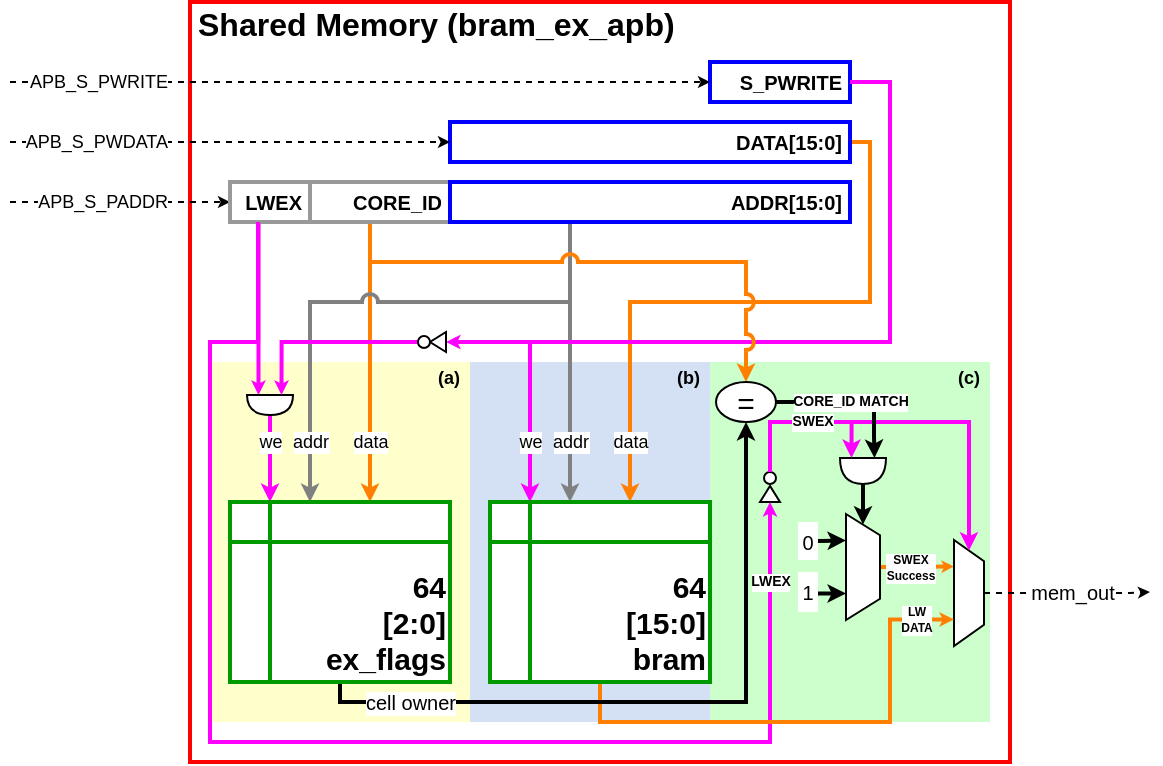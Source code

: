 <mxfile version="11.1.2" type="device"><diagram id="vJX8O2e896EE--Eapb9t" name="Page-1"><mxGraphModel dx="593" dy="331" grid="1" gridSize="10" guides="1" tooltips="1" connect="1" arrows="1" fold="1" page="1" pageScale="1" pageWidth="827" pageHeight="1169" math="0" shadow="0"><root><mxCell id="0"/><mxCell id="1" parent="0"/><mxCell id="v72kqQG1pYpFp-aSlROU-1" value="Shared Memory (bram_ex_apb)" style="rounded=0;whiteSpace=wrap;html=1;strokeWidth=2;strokeColor=#FF0000;fontStyle=1;align=left;verticalAlign=top;spacing=4;fontSize=16;spacingTop=-7;" parent="1" vertex="1"><mxGeometry x="200" y="200" width="410" height="380" as="geometry"/></mxCell><mxCell id="v72kqQG1pYpFp-aSlROU-61" value="(c)" style="rounded=0;whiteSpace=wrap;html=1;strokeColor=none;strokeWidth=3;fontSize=9;align=right;fillColor=#CCFFCC;verticalAlign=top;spacingTop=-7;spacing=5;fontStyle=1;gradientColor=none;" parent="1" vertex="1"><mxGeometry x="460" y="380" width="140" height="180" as="geometry"/></mxCell><mxCell id="v72kqQG1pYpFp-aSlROU-60" value="(b)" style="rounded=0;whiteSpace=wrap;html=1;strokeColor=none;strokeWidth=3;fontSize=9;align=right;fillColor=#D4E1F5;verticalAlign=top;spacingTop=-7;spacing=5;fontStyle=1" parent="1" vertex="1"><mxGeometry x="340" y="380" width="120" height="180" as="geometry"/></mxCell><mxCell id="v72kqQG1pYpFp-aSlROU-25" value="(a)" style="rounded=0;whiteSpace=wrap;html=1;strokeColor=none;strokeWidth=3;fontSize=9;align=right;fillColor=#FFFFCC;verticalAlign=top;spacingTop=-7;spacing=5;fontStyle=1" parent="1" vertex="1"><mxGeometry x="210" y="380" width="130" height="180" as="geometry"/></mxCell><mxCell id="v72kqQG1pYpFp-aSlROU-15" value="" style="edgeStyle=orthogonalEdgeStyle;rounded=0;jumpStyle=arc;orthogonalLoop=1;jettySize=auto;html=1;strokeWidth=2;fontSize=9;strokeColor=#FF00FF;entryX=0;entryY=0.75;entryDx=0;entryDy=0;entryPerimeter=0;endSize=1;startSize=3;" parent="1" source="v72kqQG1pYpFp-aSlROU-5" target="v72kqQG1pYpFp-aSlROU-27" edge="1"><mxGeometry x="0.571" relative="1" as="geometry"><mxPoint x="80" y="350" as="targetPoint"/><Array as="points"><mxPoint x="234" y="353"/></Array><mxPoint as="offset"/></mxGeometry></mxCell><mxCell id="v72kqQG1pYpFp-aSlROU-11" style="edgeStyle=orthogonalEdgeStyle;rounded=0;orthogonalLoop=1;jettySize=auto;html=1;strokeWidth=2;fontSize=9;jumpStyle=arc;strokeColor=#FF8000;endSize=3;" parent="1" target="v72kqQG1pYpFp-aSlROU-4" edge="1"><mxGeometry relative="1" as="geometry"><mxPoint x="290" y="310" as="sourcePoint"/><Array as="points"><mxPoint x="290" y="400"/><mxPoint x="290" y="400"/></Array></mxGeometry></mxCell><mxCell id="v72kqQG1pYpFp-aSlROU-18" value="data" style="text;html=1;resizable=0;points=[];align=center;verticalAlign=middle;labelBackgroundColor=#ffffff;fontSize=9;" parent="v72kqQG1pYpFp-aSlROU-11" vertex="1" connectable="0"><mxGeometry x="0.574" relative="1" as="geometry"><mxPoint as="offset"/></mxGeometry></mxCell><mxCell id="v72kqQG1pYpFp-aSlROU-10" style="edgeStyle=orthogonalEdgeStyle;rounded=0;orthogonalLoop=1;jettySize=auto;html=1;fontSize=9;fontStyle=1;strokeWidth=2;jumpStyle=arc;strokeColor=#808080;endSize=3;" parent="1" source="v72kqQG1pYpFp-aSlROU-7" target="v72kqQG1pYpFp-aSlROU-4" edge="1"><mxGeometry relative="1" as="geometry"><mxPoint x="429.857" y="279.857" as="sourcePoint"/><mxPoint x="257.286" y="450" as="targetPoint"/><Array as="points"><mxPoint x="390" y="350"/><mxPoint x="260" y="350"/></Array></mxGeometry></mxCell><mxCell id="v72kqQG1pYpFp-aSlROU-17" value="addr" style="text;html=1;resizable=0;points=[];align=center;verticalAlign=middle;labelBackgroundColor=#ffffff;fontSize=9;" parent="v72kqQG1pYpFp-aSlROU-10" vertex="1" connectable="0"><mxGeometry x="0.798" relative="1" as="geometry"><mxPoint y="-2.5" as="offset"/></mxGeometry></mxCell><mxCell id="v72kqQG1pYpFp-aSlROU-12" style="edgeStyle=orthogonalEdgeStyle;rounded=0;orthogonalLoop=1;jettySize=auto;html=1;strokeWidth=2;fontSize=9;strokeColor=#FF8000;endSize=3;" parent="1" source="v72kqQG1pYpFp-aSlROU-8" target="v72kqQG1pYpFp-aSlROU-2" edge="1"><mxGeometry relative="1" as="geometry"><Array as="points"><mxPoint x="540" y="270"/><mxPoint x="540" y="350"/><mxPoint x="420" y="350"/></Array></mxGeometry></mxCell><mxCell id="v72kqQG1pYpFp-aSlROU-19" value="data" style="text;html=1;resizable=0;points=[];align=center;verticalAlign=middle;labelBackgroundColor=#ffffff;fontSize=9;" parent="v72kqQG1pYpFp-aSlROU-12" vertex="1" connectable="0"><mxGeometry x="0.816" relative="1" as="geometry"><mxPoint y="-1.5" as="offset"/></mxGeometry></mxCell><mxCell id="v72kqQG1pYpFp-aSlROU-8" value="DATA[15:0]&lt;br style=&quot;font-size: 10px;&quot;&gt;" style="rounded=0;whiteSpace=wrap;html=1;strokeColor=#0000FF;strokeWidth=2;fontSize=10;align=right;fontStyle=1;spacingRight=2;" parent="1" vertex="1"><mxGeometry x="330" y="260" width="200" height="20" as="geometry"/></mxCell><mxCell id="v72kqQG1pYpFp-aSlROU-20" value="we" style="edgeStyle=orthogonalEdgeStyle;rounded=0;jumpStyle=none;orthogonalLoop=1;jettySize=auto;html=1;exitX=1;exitY=0.5;exitDx=0;exitDy=0;strokeWidth=2;fontSize=9;strokeColor=#FF00FF;endSize=3;" parent="1" source="v72kqQG1pYpFp-aSlROU-16" target="v72kqQG1pYpFp-aSlROU-2" edge="1"><mxGeometry x="0.854" relative="1" as="geometry"><Array as="points"><mxPoint x="550" y="240"/><mxPoint x="550" y="370"/><mxPoint x="370" y="370"/></Array><mxPoint as="offset"/></mxGeometry></mxCell><mxCell id="v72kqQG1pYpFp-aSlROU-16" value="S_PWRITE" style="rounded=0;whiteSpace=wrap;html=1;strokeColor=#0000FF;strokeWidth=2;fontSize=10;align=right;fontStyle=1;spacingRight=2;" parent="1" vertex="1"><mxGeometry x="460" y="230" width="70" height="20" as="geometry"/></mxCell><mxCell id="v72kqQG1pYpFp-aSlROU-9" value="addr" style="edgeStyle=orthogonalEdgeStyle;rounded=0;orthogonalLoop=1;jettySize=auto;html=1;fontSize=9;fontStyle=0;strokeWidth=2;strokeColor=#808080;endSize=3;" parent="1" source="v72kqQG1pYpFp-aSlROU-7" target="v72kqQG1pYpFp-aSlROU-2" edge="1"><mxGeometry x="0.571" relative="1" as="geometry"><Array as="points"><mxPoint x="390" y="400"/><mxPoint x="390" y="400"/></Array><mxPoint as="offset"/></mxGeometry></mxCell><mxCell id="v72kqQG1pYpFp-aSlROU-22" value="APB_S_PWRITE" style="endArrow=classic;html=1;strokeColor=#000000;strokeWidth=1;fontSize=9;jumpStyle=arc;entryX=0;entryY=0.5;entryDx=0;entryDy=0;dashed=1;shadow=0;comic=0;align=right;endSize=3;" parent="1" target="v72kqQG1pYpFp-aSlROU-16" edge="1"><mxGeometry x="-0.543" width="50" height="50" relative="1" as="geometry"><mxPoint x="110" y="240" as="sourcePoint"/><mxPoint x="190" y="240" as="targetPoint"/><Array as="points"><mxPoint x="190" y="240"/></Array><mxPoint as="offset"/></mxGeometry></mxCell><mxCell id="v72kqQG1pYpFp-aSlROU-23" value="APB_S_PWDATA" style="endArrow=classic;html=1;strokeColor=#000000;strokeWidth=1;fontSize=9;jumpStyle=arc;dashed=1;entryX=0;entryY=0.5;entryDx=0;entryDy=0;align=right;endSize=3;" parent="1" target="v72kqQG1pYpFp-aSlROU-8" edge="1"><mxGeometry x="-0.273" width="50" height="50" relative="1" as="geometry"><mxPoint x="110" y="270" as="sourcePoint"/><mxPoint x="190" y="270" as="targetPoint"/><mxPoint as="offset"/></mxGeometry></mxCell><mxCell id="v72kqQG1pYpFp-aSlROU-24" value="APB_S_PADDR" style="endArrow=classic;html=1;strokeColor=#000000;strokeWidth=1;fontSize=9;jumpStyle=arc;dashed=1;entryX=0;entryY=0.5;entryDx=0;entryDy=0;align=right;endSize=3;" parent="1" target="v72kqQG1pYpFp-aSlROU-5" edge="1"><mxGeometry x="0.454" width="50" height="50" relative="1" as="geometry"><mxPoint x="110" y="300" as="sourcePoint"/><mxPoint x="340.048" y="280" as="targetPoint"/><mxPoint as="offset"/></mxGeometry></mxCell><mxCell id="v72kqQG1pYpFp-aSlROU-28" value="we" style="edgeStyle=orthogonalEdgeStyle;rounded=0;comic=0;jumpStyle=arc;orthogonalLoop=1;jettySize=auto;html=1;exitX=1;exitY=0.5;exitDx=0;exitDy=0;exitPerimeter=0;shadow=0;startArrow=none;startFill=0;strokeColor=#FF00FF;strokeWidth=2;fontSize=9;endSize=3;" parent="1" source="v72kqQG1pYpFp-aSlROU-27" target="v72kqQG1pYpFp-aSlROU-4" edge="1"><mxGeometry x="-0.379" relative="1" as="geometry"><Array as="points"><mxPoint x="240" y="420"/><mxPoint x="240" y="420"/></Array><mxPoint as="offset"/></mxGeometry></mxCell><mxCell id="v72kqQG1pYpFp-aSlROU-27" value="" style="shape=or;whiteSpace=wrap;html=1;strokeColor=#000000;strokeWidth=1;fillColor=#ffffff;fontSize=9;align=right;rotation=90;gradientColor=none;" parent="1" vertex="1"><mxGeometry x="235" y="390" width="10" height="23" as="geometry"/></mxCell><mxCell id="v72kqQG1pYpFp-aSlROU-29" value="" style="edgeStyle=orthogonalEdgeStyle;rounded=0;jumpStyle=none;orthogonalLoop=1;jettySize=auto;html=1;exitX=1;exitY=0.5;exitDx=0;exitDy=0;strokeWidth=2;fontSize=9;strokeColor=#FF00FF;endSize=1;startSize=3;entryX=0;entryY=0.5;entryDx=0;entryDy=0;" parent="1" source="v72kqQG1pYpFp-aSlROU-16" target="OL6YnhS-mMeFgOQlfVkB-1" edge="1"><mxGeometry x="0.854" relative="1" as="geometry"><mxPoint x="540.048" y="250.143" as="sourcePoint"/><mxPoint x="350" y="370" as="targetPoint"/><Array as="points"><mxPoint x="550" y="240"/><mxPoint x="550" y="370"/></Array><mxPoint as="offset"/></mxGeometry></mxCell><mxCell id="v72kqQG1pYpFp-aSlROU-33" style="edgeStyle=orthogonalEdgeStyle;rounded=0;orthogonalLoop=1;jettySize=auto;html=1;strokeWidth=2;fontSize=9;jumpStyle=arc;strokeColor=#FF8000;endSize=3;entryX=0.5;entryY=0;entryDx=0;entryDy=0;" parent="1" source="v72kqQG1pYpFp-aSlROU-6" target="v72kqQG1pYpFp-aSlROU-35" edge="1"><mxGeometry relative="1" as="geometry"><mxPoint x="295" y="320" as="sourcePoint"/><mxPoint x="510" y="409.286" as="targetPoint"/><Array as="points"><mxPoint x="290" y="330"/><mxPoint x="478" y="330"/></Array></mxGeometry></mxCell><mxCell id="v72kqQG1pYpFp-aSlROU-35" value="=" style="ellipse;whiteSpace=wrap;html=1;strokeColor=#000000;strokeWidth=1;fillColor=#ffffff;gradientColor=none;fontSize=15;align=center;" parent="1" vertex="1"><mxGeometry x="463" y="390" width="30" height="20" as="geometry"/></mxCell><mxCell id="v72kqQG1pYpFp-aSlROU-6" value="CORE_ID" style="rounded=0;whiteSpace=wrap;html=1;strokeColor=#999999;strokeWidth=2;fontSize=10;align=right;fontStyle=1;spacingRight=2;" parent="1" vertex="1"><mxGeometry x="260" y="290" width="70" height="20" as="geometry"/></mxCell><mxCell id="v72kqQG1pYpFp-aSlROU-7" value="ADDR[15:0]&lt;br style=&quot;font-size: 10px;&quot;&gt;" style="rounded=0;whiteSpace=wrap;html=1;strokeColor=#0000FF;strokeWidth=2;fontSize=10;align=right;fontStyle=1;spacingRight=2;" parent="1" vertex="1"><mxGeometry x="330" y="290" width="200" height="20" as="geometry"/></mxCell><mxCell id="v72kqQG1pYpFp-aSlROU-5" value="LWEX" style="rounded=0;whiteSpace=wrap;html=1;strokeColor=#999999;strokeWidth=2;fontSize=10;align=right;fontStyle=1;spacingRight=2;" parent="1" vertex="1"><mxGeometry x="220" y="290" width="40" height="20" as="geometry"/></mxCell><mxCell id="v72kqQG1pYpFp-aSlROU-47" value="mem_out" style="edgeStyle=orthogonalEdgeStyle;rounded=0;comic=0;jumpStyle=none;orthogonalLoop=1;jettySize=auto;html=1;shadow=0;startArrow=none;startFill=0;startSize=3;endSize=3;strokeColor=#000000;strokeWidth=1;fontSize=10;align=center;dashed=1;exitX=0.5;exitY=0;exitDx=0;exitDy=0;" parent="1" source="v72kqQG1pYpFp-aSlROU-55" edge="1"><mxGeometry x="0.753" y="30" relative="1" as="geometry"><mxPoint x="680" y="495" as="targetPoint"/><mxPoint x="710" y="484.5" as="sourcePoint"/><Array as="points"><mxPoint x="670" y="496"/></Array><mxPoint x="-28" y="29" as="offset"/></mxGeometry></mxCell><mxCell id="v72kqQG1pYpFp-aSlROU-56" value="SWEX&lt;br style=&quot;font-size: 6px;&quot;&gt;Success" style="edgeStyle=orthogonalEdgeStyle;rounded=0;comic=0;jumpStyle=none;orthogonalLoop=1;jettySize=auto;html=1;exitX=0.5;exitY=0;exitDx=0;exitDy=0;entryX=0.25;entryY=1;entryDx=0;entryDy=0;shadow=0;startArrow=none;startFill=0;startSize=3;endSize=0;strokeColor=#FF8000;strokeWidth=2;fontSize=6;align=center;jumpSize=3;fontStyle=1" parent="1" source="v72kqQG1pYpFp-aSlROU-39" target="v72kqQG1pYpFp-aSlROU-55" edge="1"><mxGeometry x="-0.183" relative="1" as="geometry"><Array as="points"><mxPoint x="560" y="482"/></Array><mxPoint as="offset"/></mxGeometry></mxCell><mxCell id="v72kqQG1pYpFp-aSlROU-39" value="" style="shape=trapezoid;perimeter=trapezoidPerimeter;whiteSpace=wrap;html=1;rotation=90;" parent="1" vertex="1"><mxGeometry x="510" y="474" width="53" height="17" as="geometry"/></mxCell><mxCell id="v72kqQG1pYpFp-aSlROU-40" value="" style="triangle;whiteSpace=wrap;html=1;strokeColor=#000000;strokeWidth=1;fillColor=#ffffff;gradientColor=none;fontSize=10;align=center;rotation=-90;" parent="1" vertex="1"><mxGeometry x="486" y="441" width="8" height="10" as="geometry"/></mxCell><mxCell id="v72kqQG1pYpFp-aSlROU-41" value="" style="ellipse;whiteSpace=wrap;html=1;aspect=fixed;strokeColor=#000000;strokeWidth=1;fillColor=#ffffff;gradientColor=none;fontSize=10;align=center;" parent="1" vertex="1"><mxGeometry x="487" y="435" width="6" height="6" as="geometry"/></mxCell><mxCell id="v72kqQG1pYpFp-aSlROU-46" style="edgeStyle=orthogonalEdgeStyle;rounded=0;comic=0;jumpStyle=none;orthogonalLoop=1;jettySize=auto;html=1;exitX=1;exitY=0.5;exitDx=0;exitDy=0;exitPerimeter=0;entryX=0;entryY=0.5;entryDx=0;entryDy=0;shadow=0;startArrow=none;startFill=0;startSize=3;endSize=3;strokeColor=#000000;strokeWidth=2;fontSize=10;align=center;" parent="1" source="v72kqQG1pYpFp-aSlROU-43" target="v72kqQG1pYpFp-aSlROU-39" edge="1"><mxGeometry relative="1" as="geometry"><Array as="points"><mxPoint x="537" y="450"/></Array></mxGeometry></mxCell><mxCell id="v72kqQG1pYpFp-aSlROU-43" value="" style="shape=or;whiteSpace=wrap;html=1;strokeColor=#000000;strokeWidth=1;fillColor=#ffffff;fontSize=9;align=right;rotation=90;gradientColor=none;" parent="1" vertex="1"><mxGeometry x="530" y="423" width="13" height="23" as="geometry"/></mxCell><mxCell id="v72kqQG1pYpFp-aSlROU-49" style="edgeStyle=orthogonalEdgeStyle;rounded=0;comic=0;jumpStyle=none;orthogonalLoop=1;jettySize=auto;html=1;exitX=1;exitY=0.5;exitDx=0;exitDy=0;entryX=0.25;entryY=1;entryDx=0;entryDy=0;shadow=0;startArrow=none;startFill=0;startSize=3;endSize=3;strokeColor=#000000;strokeWidth=2;fontSize=10;align=center;" parent="1" source="v72kqQG1pYpFp-aSlROU-48" target="v72kqQG1pYpFp-aSlROU-39" edge="1"><mxGeometry relative="1" as="geometry"><Array as="points"><mxPoint x="514" y="469"/></Array></mxGeometry></mxCell><mxCell id="v72kqQG1pYpFp-aSlROU-48" value="0" style="text;html=1;strokeColor=none;fillColor=#ffffff;align=center;verticalAlign=middle;whiteSpace=wrap;rounded=0;fontSize=10;fontStyle=0" parent="1" vertex="1"><mxGeometry x="504" y="460" width="10" height="19" as="geometry"/></mxCell><mxCell id="v72kqQG1pYpFp-aSlROU-51" style="edgeStyle=orthogonalEdgeStyle;rounded=0;comic=0;jumpStyle=none;orthogonalLoop=1;jettySize=auto;html=1;entryX=0.75;entryY=1;entryDx=0;entryDy=0;shadow=0;startArrow=none;startFill=0;startSize=3;endSize=3;strokeColor=#000000;strokeWidth=2;fontSize=10;align=center;" parent="1" source="v72kqQG1pYpFp-aSlROU-50" target="v72kqQG1pYpFp-aSlROU-39" edge="1"><mxGeometry relative="1" as="geometry"><Array as="points"><mxPoint x="514" y="496"/></Array></mxGeometry></mxCell><mxCell id="v72kqQG1pYpFp-aSlROU-50" value="1" style="text;html=1;strokeColor=none;fillColor=#ffffff;align=center;verticalAlign=middle;whiteSpace=wrap;rounded=0;fontSize=10;fontStyle=0" parent="1" vertex="1"><mxGeometry x="504" y="485" width="10" height="20" as="geometry"/></mxCell><mxCell id="v72kqQG1pYpFp-aSlROU-55" value="" style="shape=trapezoid;perimeter=trapezoidPerimeter;whiteSpace=wrap;html=1;rotation=90;" parent="1" vertex="1"><mxGeometry x="563" y="488" width="53" height="15" as="geometry"/></mxCell><mxCell id="v72kqQG1pYpFp-aSlROU-59" value="" style="edgeStyle=orthogonalEdgeStyle;rounded=0;comic=0;jumpStyle=none;orthogonalLoop=1;jettySize=auto;html=1;entryX=0;entryY=0.5;entryDx=0;entryDy=0;shadow=0;startArrow=none;startFill=0;startSize=3;endSize=3;strokeColor=#FF00FF;strokeWidth=2;fontSize=7;align=center;exitX=0.5;exitY=0;exitDx=0;exitDy=0;" parent="1" source="v72kqQG1pYpFp-aSlROU-41" target="v72kqQG1pYpFp-aSlROU-55" edge="1"><mxGeometry x="0.221" relative="1" as="geometry"><mxPoint x="490" y="420" as="sourcePoint"/><mxPoint x="540.667" y="438" as="targetPoint"/><Array as="points"><mxPoint x="490" y="410"/><mxPoint x="590" y="410"/></Array><mxPoint as="offset"/></mxGeometry></mxCell><mxCell id="v72kqQG1pYpFp-aSlROU-45" value="SWEX" style="edgeStyle=orthogonalEdgeStyle;rounded=0;comic=0;jumpStyle=none;orthogonalLoop=1;jettySize=auto;html=1;exitX=0.5;exitY=0;exitDx=0;exitDy=0;entryX=0;entryY=0.75;entryDx=0;entryDy=0;entryPerimeter=0;shadow=0;startArrow=none;startFill=0;startSize=3;endSize=3;strokeColor=#FF00FF;strokeWidth=2;fontSize=7;align=center;fontStyle=1" parent="1" source="v72kqQG1pYpFp-aSlROU-41" target="v72kqQG1pYpFp-aSlROU-43" edge="1"><mxGeometry x="0.086" relative="1" as="geometry"><Array as="points"><mxPoint x="490" y="410"/><mxPoint x="531" y="410"/></Array><mxPoint as="offset"/></mxGeometry></mxCell><mxCell id="v72kqQG1pYpFp-aSlROU-44" value="CORE_ID MATCH" style="edgeStyle=orthogonalEdgeStyle;rounded=0;comic=0;jumpStyle=none;orthogonalLoop=1;jettySize=auto;html=1;exitX=1;exitY=0.5;exitDx=0;exitDy=0;entryX=0;entryY=0.25;entryDx=0;entryDy=0;entryPerimeter=0;shadow=0;startArrow=none;startFill=0;startSize=3;endSize=3;strokeColor=#000000;strokeWidth=2;fontSize=7;align=center;fontStyle=1" parent="1" source="v72kqQG1pYpFp-aSlROU-35" target="v72kqQG1pYpFp-aSlROU-43" edge="1"><mxGeometry x="-0.039" relative="1" as="geometry"><Array as="points"><mxPoint x="542" y="400"/><mxPoint x="542" y="417"/></Array><mxPoint as="offset"/></mxGeometry></mxCell><mxCell id="v72kqQG1pYpFp-aSlROU-38" value="" style="edgeStyle=orthogonalEdgeStyle;rounded=0;jumpStyle=none;orthogonalLoop=1;jettySize=auto;html=1;strokeWidth=2;fontSize=9;strokeColor=#FF00FF;endSize=1;startSize=3;entryX=0;entryY=0.5;entryDx=0;entryDy=0;" parent="1" target="v72kqQG1pYpFp-aSlROU-40" edge="1"><mxGeometry x="0.571" relative="1" as="geometry"><mxPoint x="234" y="310" as="sourcePoint"/><mxPoint x="529" y="480" as="targetPoint"/><Array as="points"><mxPoint x="234" y="370"/><mxPoint x="210" y="370"/><mxPoint x="210" y="570"/><mxPoint x="490" y="570"/></Array><mxPoint as="offset"/></mxGeometry></mxCell><mxCell id="v72kqQG1pYpFp-aSlROU-62" value="LWEX" style="text;html=1;resizable=0;points=[];align=center;verticalAlign=middle;labelBackgroundColor=#ffffff;fontSize=7;fontStyle=1" parent="v72kqQG1pYpFp-aSlROU-38" vertex="1" connectable="0"><mxGeometry x="0.883" relative="1" as="geometry"><mxPoint as="offset"/></mxGeometry></mxCell><mxCell id="v72kqQG1pYpFp-aSlROU-54" value="LW&lt;br style=&quot;font-size: 6px;&quot;&gt;DATA&lt;br style=&quot;font-size: 6px;&quot;&gt;" style="edgeStyle=orthogonalEdgeStyle;rounded=0;comic=0;jumpStyle=none;orthogonalLoop=1;jettySize=auto;html=1;shadow=0;startArrow=none;startFill=0;startSize=3;endSize=1;strokeColor=#FF8000;strokeWidth=2;fontSize=6;align=center;entryX=0.75;entryY=1;entryDx=0;entryDy=0;jumpSize=3;fontStyle=1" parent="1" source="v72kqQG1pYpFp-aSlROU-2" target="v72kqQG1pYpFp-aSlROU-55" edge="1"><mxGeometry x="0.845" relative="1" as="geometry"><mxPoint x="579.48" y="513.291" as="targetPoint"/><mxPoint x="404.955" y="545.022" as="sourcePoint"/><Array as="points"><mxPoint x="405" y="560"/><mxPoint x="550" y="560"/><mxPoint x="550" y="509"/></Array><mxPoint as="offset"/></mxGeometry></mxCell><mxCell id="v72kqQG1pYpFp-aSlROU-36" value="cell owner" style="edgeStyle=orthogonalEdgeStyle;rounded=0;comic=0;jumpStyle=none;orthogonalLoop=1;jettySize=auto;html=1;exitX=0.5;exitY=1;exitDx=0;exitDy=0;entryX=0.5;entryY=1;entryDx=0;entryDy=0;shadow=0;startArrow=none;startFill=0;startSize=3;endSize=3;strokeColor=#000000;strokeWidth=2;fontSize=10;align=center;" parent="1" source="v72kqQG1pYpFp-aSlROU-4" target="v72kqQG1pYpFp-aSlROU-35" edge="1"><mxGeometry x="-0.744" relative="1" as="geometry"><Array as="points"><mxPoint x="275" y="550"/><mxPoint x="478" y="550"/></Array><mxPoint as="offset"/></mxGeometry></mxCell><mxCell id="v72kqQG1pYpFp-aSlROU-2" value="64&lt;br style=&quot;font-size: 15px;&quot;&gt;[15:0]&lt;br style=&quot;font-size: 15px;&quot;&gt;bram&lt;br style=&quot;font-size: 15px;&quot;&gt;" style="shape=internalStorage;whiteSpace=wrap;html=1;backgroundOutline=1;strokeColor=#009900;strokeWidth=2;fontSize=15;align=right;verticalAlign=bottom;fontStyle=1" parent="1" vertex="1"><mxGeometry x="350" y="450" width="110" height="90" as="geometry"/></mxCell><mxCell id="v72kqQG1pYpFp-aSlROU-4" value="64&lt;br style=&quot;font-size: 15px;&quot;&gt;[2:0]&lt;br style=&quot;font-size: 15px;&quot;&gt;ex_flags" style="shape=internalStorage;whiteSpace=wrap;html=1;backgroundOutline=1;strokeColor=#009900;strokeWidth=2;fontSize=15;align=right;verticalAlign=bottom;fontStyle=1" parent="1" vertex="1"><mxGeometry x="220" y="450" width="110" height="90" as="geometry"/></mxCell><mxCell id="OL6YnhS-mMeFgOQlfVkB-1" value="" style="triangle;whiteSpace=wrap;html=1;strokeColor=#000000;strokeWidth=1;fillColor=#ffffff;gradientColor=none;fontSize=10;align=center;rotation=180;" vertex="1" parent="1"><mxGeometry x="320" y="365" width="8" height="10" as="geometry"/></mxCell><mxCell id="OL6YnhS-mMeFgOQlfVkB-6" style="edgeStyle=orthogonalEdgeStyle;rounded=0;orthogonalLoop=1;jettySize=auto;html=1;exitX=0;exitY=0.5;exitDx=0;exitDy=0;entryX=0;entryY=0.25;entryDx=0;entryDy=0;entryPerimeter=0;endSize=1;strokeColor=#FF00FF;strokeWidth=2;" edge="1" parent="1" source="OL6YnhS-mMeFgOQlfVkB-2" target="v72kqQG1pYpFp-aSlROU-27"><mxGeometry relative="1" as="geometry"/></mxCell><mxCell id="OL6YnhS-mMeFgOQlfVkB-2" value="" style="ellipse;whiteSpace=wrap;html=1;aspect=fixed;strokeColor=#000000;strokeWidth=1;fillColor=#ffffff;gradientColor=none;fontSize=10;align=center;" vertex="1" parent="1"><mxGeometry x="314" y="367" width="6" height="6" as="geometry"/></mxCell></root></mxGraphModel></diagram></mxfile>
